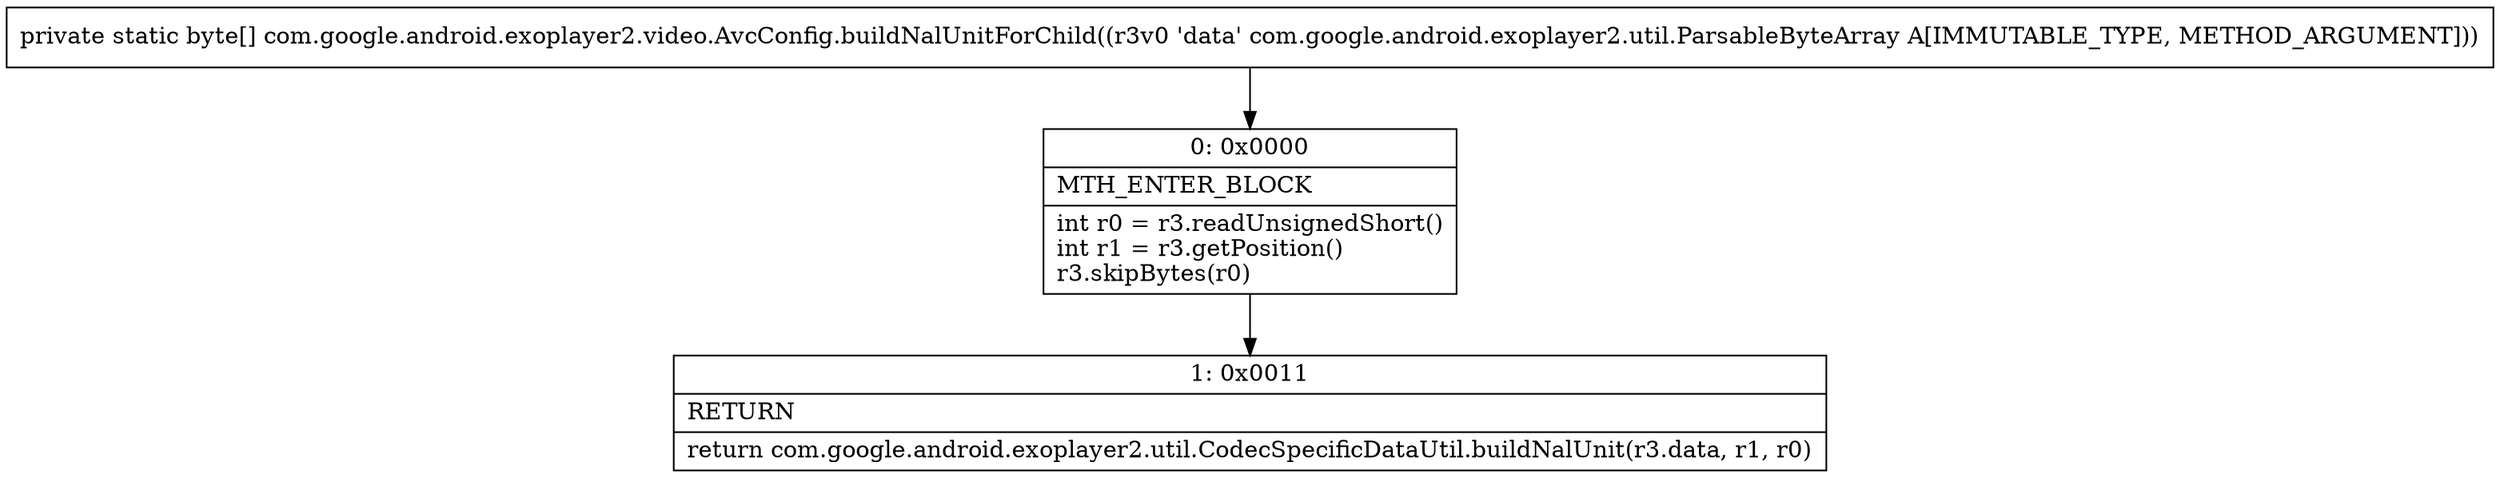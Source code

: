 digraph "CFG forcom.google.android.exoplayer2.video.AvcConfig.buildNalUnitForChild(Lcom\/google\/android\/exoplayer2\/util\/ParsableByteArray;)[B" {
Node_0 [shape=record,label="{0\:\ 0x0000|MTH_ENTER_BLOCK\l|int r0 = r3.readUnsignedShort()\lint r1 = r3.getPosition()\lr3.skipBytes(r0)\l}"];
Node_1 [shape=record,label="{1\:\ 0x0011|RETURN\l|return com.google.android.exoplayer2.util.CodecSpecificDataUtil.buildNalUnit(r3.data, r1, r0)\l}"];
MethodNode[shape=record,label="{private static byte[] com.google.android.exoplayer2.video.AvcConfig.buildNalUnitForChild((r3v0 'data' com.google.android.exoplayer2.util.ParsableByteArray A[IMMUTABLE_TYPE, METHOD_ARGUMENT])) }"];
MethodNode -> Node_0;
Node_0 -> Node_1;
}

